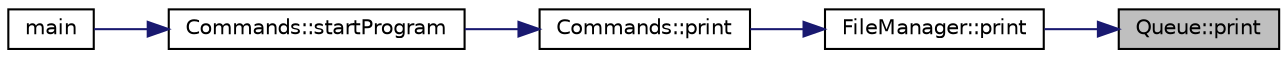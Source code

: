 digraph "Queue::print"
{
 // LATEX_PDF_SIZE
  edge [fontname="Helvetica",fontsize="10",labelfontname="Helvetica",labelfontsize="10"];
  node [fontname="Helvetica",fontsize="10",shape=record];
  rankdir="RL";
  Node1 [label="Queue::print",height=0.2,width=0.4,color="black", fillcolor="grey75", style="filled", fontcolor="black",tooltip=" "];
  Node1 -> Node2 [dir="back",color="midnightblue",fontsize="10",style="solid"];
  Node2 [label="FileManager::print",height=0.2,width=0.4,color="black", fillcolor="white", style="filled",URL="$class_file_manager.html#aeb39f0d1bbbfe4a85f2dbf6bd5b903d9",tooltip=" "];
  Node2 -> Node3 [dir="back",color="midnightblue",fontsize="10",style="solid"];
  Node3 [label="Commands::print",height=0.2,width=0.4,color="black", fillcolor="white", style="filled",URL="$class_commands.html#acd88bd0f5b1fce14bd2f1431f91a1d0a",tooltip=" "];
  Node3 -> Node4 [dir="back",color="midnightblue",fontsize="10",style="solid"];
  Node4 [label="Commands::startProgram",height=0.2,width=0.4,color="black", fillcolor="white", style="filled",URL="$class_commands.html#ac73b8b9e0ec59dc9fe32fc67f7aa6626",tooltip=" "];
  Node4 -> Node5 [dir="back",color="midnightblue",fontsize="10",style="solid"];
  Node5 [label="main",height=0.2,width=0.4,color="black", fillcolor="white", style="filled",URL="$main_8cpp.html#ae66f6b31b5ad750f1fe042a706a4e3d4",tooltip=" "];
}
